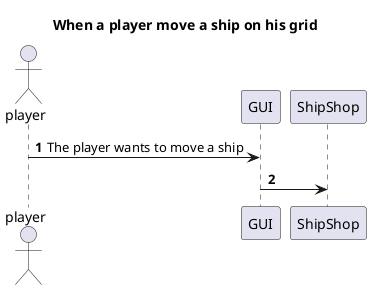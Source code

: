 @startuml

title When a player move a ship on his grid

autonumber
actor player

player -> GUI: The player wants to move a ship

GUI -> ShipShop:

@enduml